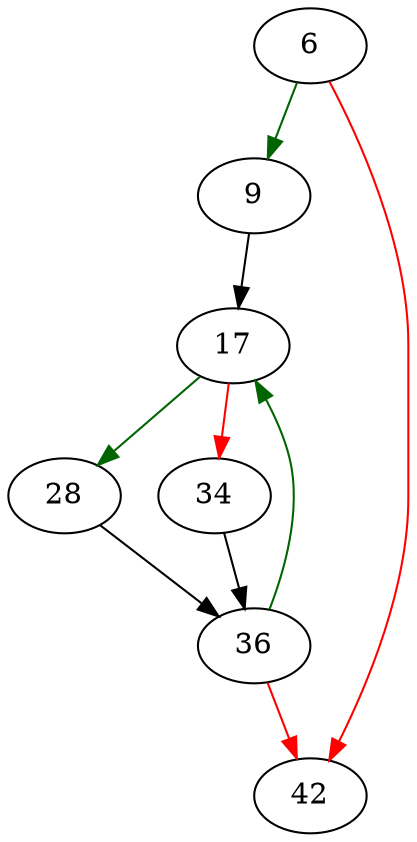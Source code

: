 strict digraph "print_s_short" {
	// Node definitions.
	6 [entry=true];
	9;
	42;
	17;
	28;
	34;
	36;

	// Edge definitions.
	6 -> 9 [
		color=darkgreen
		cond=true
	];
	6 -> 42 [
		color=red
		cond=false
	];
	9 -> 17;
	17 -> 28 [
		color=darkgreen
		cond=true
	];
	17 -> 34 [
		color=red
		cond=false
	];
	28 -> 36;
	34 -> 36;
	36 -> 42 [
		color=red
		cond=false
	];
	36 -> 17 [
		color=darkgreen
		cond=true
	];
}